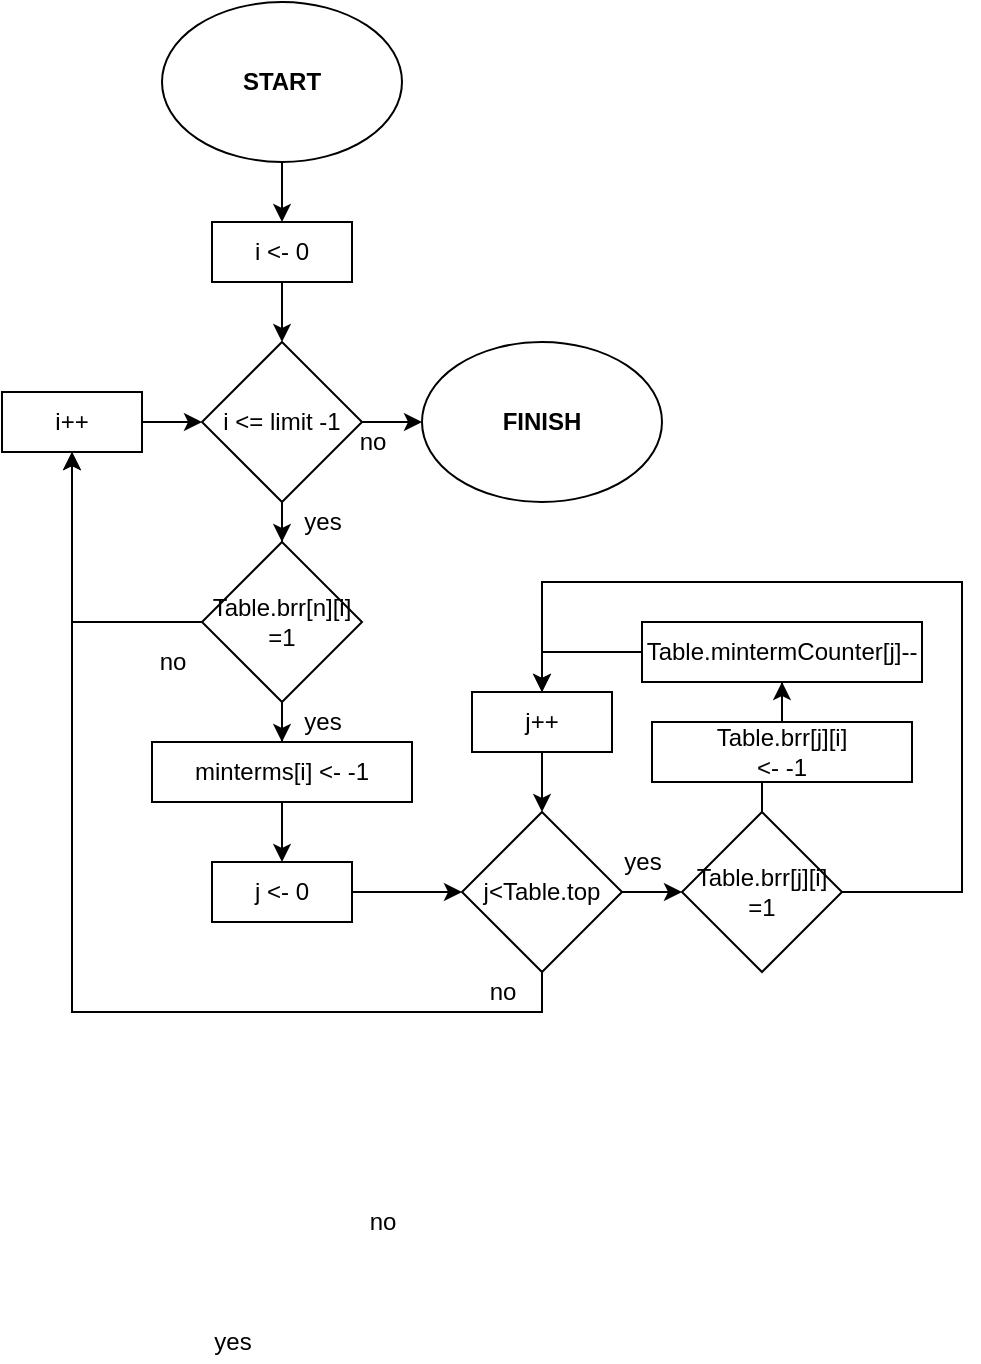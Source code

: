 <mxfile version="14.1.5" type="device"><diagram id="s1SYw11DXwhqvBNYwaOO" name="Page-1"><mxGraphModel dx="750" dy="502" grid="1" gridSize="10" guides="1" tooltips="1" connect="1" arrows="1" fold="1" page="1" pageScale="1" pageWidth="827" pageHeight="1169" math="0" shadow="0"><root><mxCell id="0"/><mxCell id="1" parent="0"/><mxCell id="OgfpK9Glqy-l5VTKjhyP-32" value="" style="edgeStyle=orthogonalEdgeStyle;rounded=0;orthogonalLoop=1;jettySize=auto;html=1;" edge="1" parent="1" source="OgfpK9Glqy-l5VTKjhyP-2" target="OgfpK9Glqy-l5VTKjhyP-31"><mxGeometry relative="1" as="geometry"/></mxCell><mxCell id="OgfpK9Glqy-l5VTKjhyP-2" value="START" style="ellipse;whiteSpace=wrap;html=1;fontStyle=1" vertex="1" parent="1"><mxGeometry x="300" y="240" width="120" height="80" as="geometry"/></mxCell><mxCell id="OgfpK9Glqy-l5VTKjhyP-3" value="FINISH" style="ellipse;whiteSpace=wrap;html=1;fontStyle=1" vertex="1" parent="1"><mxGeometry x="430" y="410" width="120" height="80" as="geometry"/></mxCell><mxCell id="OgfpK9Glqy-l5VTKjhyP-34" value="" style="edgeStyle=orthogonalEdgeStyle;rounded=0;orthogonalLoop=1;jettySize=auto;html=1;" edge="1" parent="1" source="OgfpK9Glqy-l5VTKjhyP-31" target="OgfpK9Glqy-l5VTKjhyP-33"><mxGeometry relative="1" as="geometry"/></mxCell><mxCell id="OgfpK9Glqy-l5VTKjhyP-31" value="i &amp;lt;- 0" style="whiteSpace=wrap;html=1;fontStyle=0;" vertex="1" parent="1"><mxGeometry x="325" y="350" width="70" height="30" as="geometry"/></mxCell><mxCell id="OgfpK9Glqy-l5VTKjhyP-36" value="" style="edgeStyle=orthogonalEdgeStyle;rounded=0;orthogonalLoop=1;jettySize=auto;html=1;" edge="1" parent="1" source="OgfpK9Glqy-l5VTKjhyP-33" target="OgfpK9Glqy-l5VTKjhyP-35"><mxGeometry relative="1" as="geometry"/></mxCell><mxCell id="OgfpK9Glqy-l5VTKjhyP-60" value="" style="edgeStyle=orthogonalEdgeStyle;rounded=0;orthogonalLoop=1;jettySize=auto;html=1;" edge="1" parent="1" source="OgfpK9Glqy-l5VTKjhyP-33" target="OgfpK9Glqy-l5VTKjhyP-3"><mxGeometry relative="1" as="geometry"/></mxCell><mxCell id="OgfpK9Glqy-l5VTKjhyP-33" value="i &amp;lt;= limit -1" style="rhombus;whiteSpace=wrap;html=1;fontStyle=0;" vertex="1" parent="1"><mxGeometry x="320" y="410" width="80" height="80" as="geometry"/></mxCell><mxCell id="OgfpK9Glqy-l5VTKjhyP-38" value="" style="edgeStyle=orthogonalEdgeStyle;rounded=0;orthogonalLoop=1;jettySize=auto;html=1;" edge="1" parent="1" source="OgfpK9Glqy-l5VTKjhyP-35" target="OgfpK9Glqy-l5VTKjhyP-37"><mxGeometry relative="1" as="geometry"/></mxCell><mxCell id="OgfpK9Glqy-l5VTKjhyP-58" style="edgeStyle=orthogonalEdgeStyle;rounded=0;orthogonalLoop=1;jettySize=auto;html=1;exitX=0;exitY=0.5;exitDx=0;exitDy=0;entryX=0.5;entryY=1;entryDx=0;entryDy=0;" edge="1" parent="1" source="OgfpK9Glqy-l5VTKjhyP-35" target="OgfpK9Glqy-l5VTKjhyP-55"><mxGeometry relative="1" as="geometry"/></mxCell><mxCell id="OgfpK9Glqy-l5VTKjhyP-35" value="Table.brr[n][i]&lt;br&gt;=1" style="rhombus;whiteSpace=wrap;html=1;fontStyle=0;" vertex="1" parent="1"><mxGeometry x="320" y="510" width="80" height="80" as="geometry"/></mxCell><mxCell id="OgfpK9Glqy-l5VTKjhyP-40" value="" style="edgeStyle=orthogonalEdgeStyle;rounded=0;orthogonalLoop=1;jettySize=auto;html=1;" edge="1" parent="1" source="OgfpK9Glqy-l5VTKjhyP-37" target="OgfpK9Glqy-l5VTKjhyP-39"><mxGeometry relative="1" as="geometry"/></mxCell><mxCell id="OgfpK9Glqy-l5VTKjhyP-37" value="minterms[i] &amp;lt;- -1" style="whiteSpace=wrap;html=1;fontStyle=0;" vertex="1" parent="1"><mxGeometry x="295" y="610" width="130" height="30" as="geometry"/></mxCell><mxCell id="OgfpK9Glqy-l5VTKjhyP-42" value="" style="edgeStyle=orthogonalEdgeStyle;rounded=0;orthogonalLoop=1;jettySize=auto;html=1;" edge="1" parent="1" source="OgfpK9Glqy-l5VTKjhyP-39" target="OgfpK9Glqy-l5VTKjhyP-41"><mxGeometry relative="1" as="geometry"/></mxCell><mxCell id="OgfpK9Glqy-l5VTKjhyP-39" value="j &amp;lt;- 0" style="whiteSpace=wrap;html=1;fontStyle=0;" vertex="1" parent="1"><mxGeometry x="325" y="670" width="70" height="30" as="geometry"/></mxCell><mxCell id="OgfpK9Glqy-l5VTKjhyP-44" value="" style="edgeStyle=orthogonalEdgeStyle;rounded=0;orthogonalLoop=1;jettySize=auto;html=1;" edge="1" parent="1" source="OgfpK9Glqy-l5VTKjhyP-41" target="OgfpK9Glqy-l5VTKjhyP-43"><mxGeometry relative="1" as="geometry"/></mxCell><mxCell id="OgfpK9Glqy-l5VTKjhyP-73" style="edgeStyle=orthogonalEdgeStyle;rounded=0;orthogonalLoop=1;jettySize=auto;html=1;exitX=0.5;exitY=1;exitDx=0;exitDy=0;entryX=0.5;entryY=1;entryDx=0;entryDy=0;" edge="1" parent="1" source="OgfpK9Glqy-l5VTKjhyP-41" target="OgfpK9Glqy-l5VTKjhyP-55"><mxGeometry relative="1" as="geometry"/></mxCell><mxCell id="OgfpK9Glqy-l5VTKjhyP-41" value="j&amp;lt;Table.top" style="rhombus;whiteSpace=wrap;html=1;fontStyle=0;" vertex="1" parent="1"><mxGeometry x="450" y="645" width="80" height="80" as="geometry"/></mxCell><mxCell id="OgfpK9Glqy-l5VTKjhyP-70" style="edgeStyle=orthogonalEdgeStyle;rounded=0;orthogonalLoop=1;jettySize=auto;html=1;exitX=0.5;exitY=0;exitDx=0;exitDy=0;" edge="1" parent="1" source="OgfpK9Glqy-l5VTKjhyP-43" target="OgfpK9Glqy-l5VTKjhyP-45"><mxGeometry relative="1" as="geometry"/></mxCell><mxCell id="OgfpK9Glqy-l5VTKjhyP-72" style="edgeStyle=orthogonalEdgeStyle;rounded=0;orthogonalLoop=1;jettySize=auto;html=1;exitX=1;exitY=0.5;exitDx=0;exitDy=0;entryX=0.5;entryY=0;entryDx=0;entryDy=0;" edge="1" parent="1" source="OgfpK9Glqy-l5VTKjhyP-43" target="OgfpK9Glqy-l5VTKjhyP-50"><mxGeometry relative="1" as="geometry"><Array as="points"><mxPoint x="700" y="685"/><mxPoint x="700" y="530"/><mxPoint x="490" y="530"/></Array></mxGeometry></mxCell><mxCell id="OgfpK9Glqy-l5VTKjhyP-43" value="Table.brr[j][i] =1" style="rhombus;whiteSpace=wrap;html=1;fontStyle=0;" vertex="1" parent="1"><mxGeometry x="560" y="645" width="80" height="80" as="geometry"/></mxCell><mxCell id="OgfpK9Glqy-l5VTKjhyP-71" value="" style="edgeStyle=orthogonalEdgeStyle;rounded=0;orthogonalLoop=1;jettySize=auto;html=1;" edge="1" parent="1" source="OgfpK9Glqy-l5VTKjhyP-45" target="OgfpK9Glqy-l5VTKjhyP-46"><mxGeometry relative="1" as="geometry"/></mxCell><mxCell id="OgfpK9Glqy-l5VTKjhyP-45" value="Table.brr[j][i]&lt;br&gt;&amp;lt;- -1" style="whiteSpace=wrap;html=1;fontStyle=0;" vertex="1" parent="1"><mxGeometry x="545" y="600" width="130" height="30" as="geometry"/></mxCell><mxCell id="OgfpK9Glqy-l5VTKjhyP-51" value="" style="edgeStyle=orthogonalEdgeStyle;rounded=0;orthogonalLoop=1;jettySize=auto;html=1;" edge="1" parent="1" source="OgfpK9Glqy-l5VTKjhyP-46" target="OgfpK9Glqy-l5VTKjhyP-50"><mxGeometry relative="1" as="geometry"/></mxCell><mxCell id="OgfpK9Glqy-l5VTKjhyP-46" value="Table.mintermCounter[j]--" style="whiteSpace=wrap;html=1;fontStyle=0;" vertex="1" parent="1"><mxGeometry x="540" y="550" width="140" height="30" as="geometry"/></mxCell><mxCell id="OgfpK9Glqy-l5VTKjhyP-52" value="" style="edgeStyle=orthogonalEdgeStyle;rounded=0;orthogonalLoop=1;jettySize=auto;html=1;" edge="1" parent="1" source="OgfpK9Glqy-l5VTKjhyP-50" target="OgfpK9Glqy-l5VTKjhyP-41"><mxGeometry relative="1" as="geometry"/></mxCell><mxCell id="OgfpK9Glqy-l5VTKjhyP-50" value="j++" style="whiteSpace=wrap;html=1;fontStyle=0;" vertex="1" parent="1"><mxGeometry x="455" y="585" width="70" height="30" as="geometry"/></mxCell><mxCell id="OgfpK9Glqy-l5VTKjhyP-57" value="" style="edgeStyle=orthogonalEdgeStyle;rounded=0;orthogonalLoop=1;jettySize=auto;html=1;" edge="1" parent="1" source="OgfpK9Glqy-l5VTKjhyP-55" target="OgfpK9Glqy-l5VTKjhyP-33"><mxGeometry relative="1" as="geometry"/></mxCell><mxCell id="OgfpK9Glqy-l5VTKjhyP-55" value="i++" style="whiteSpace=wrap;html=1;fontStyle=0;" vertex="1" parent="1"><mxGeometry x="220" y="435" width="70" height="30" as="geometry"/></mxCell><mxCell id="OgfpK9Glqy-l5VTKjhyP-61" value="yes" style="text;html=1;align=center;verticalAlign=middle;resizable=0;points=[];autosize=1;" vertex="1" parent="1"><mxGeometry x="365" y="490" width="30" height="20" as="geometry"/></mxCell><mxCell id="OgfpK9Glqy-l5VTKjhyP-62" value="yes" style="text;html=1;align=center;verticalAlign=middle;resizable=0;points=[];autosize=1;" vertex="1" parent="1"><mxGeometry x="365" y="590" width="30" height="20" as="geometry"/></mxCell><mxCell id="OgfpK9Glqy-l5VTKjhyP-63" value="no" style="text;html=1;align=center;verticalAlign=middle;resizable=0;points=[];autosize=1;" vertex="1" parent="1"><mxGeometry x="390" y="450" width="30" height="20" as="geometry"/></mxCell><mxCell id="OgfpK9Glqy-l5VTKjhyP-64" value="no" style="text;html=1;align=center;verticalAlign=middle;resizable=0;points=[];autosize=1;" vertex="1" parent="1"><mxGeometry x="290" y="560" width="30" height="20" as="geometry"/></mxCell><mxCell id="OgfpK9Glqy-l5VTKjhyP-65" value="yes" style="text;html=1;align=center;verticalAlign=middle;resizable=0;points=[];autosize=1;" vertex="1" parent="1"><mxGeometry x="525" y="660" width="30" height="20" as="geometry"/></mxCell><mxCell id="OgfpK9Glqy-l5VTKjhyP-66" value="no" style="text;html=1;align=center;verticalAlign=middle;resizable=0;points=[];autosize=1;" vertex="1" parent="1"><mxGeometry x="455" y="725" width="30" height="20" as="geometry"/></mxCell><mxCell id="OgfpK9Glqy-l5VTKjhyP-68" value="yes" style="text;html=1;align=center;verticalAlign=middle;resizable=0;points=[];autosize=1;" vertex="1" parent="1"><mxGeometry x="320" y="900" width="30" height="20" as="geometry"/></mxCell><mxCell id="OgfpK9Glqy-l5VTKjhyP-69" value="no" style="text;html=1;align=center;verticalAlign=middle;resizable=0;points=[];autosize=1;" vertex="1" parent="1"><mxGeometry x="395" y="840" width="30" height="20" as="geometry"/></mxCell></root></mxGraphModel></diagram></mxfile>